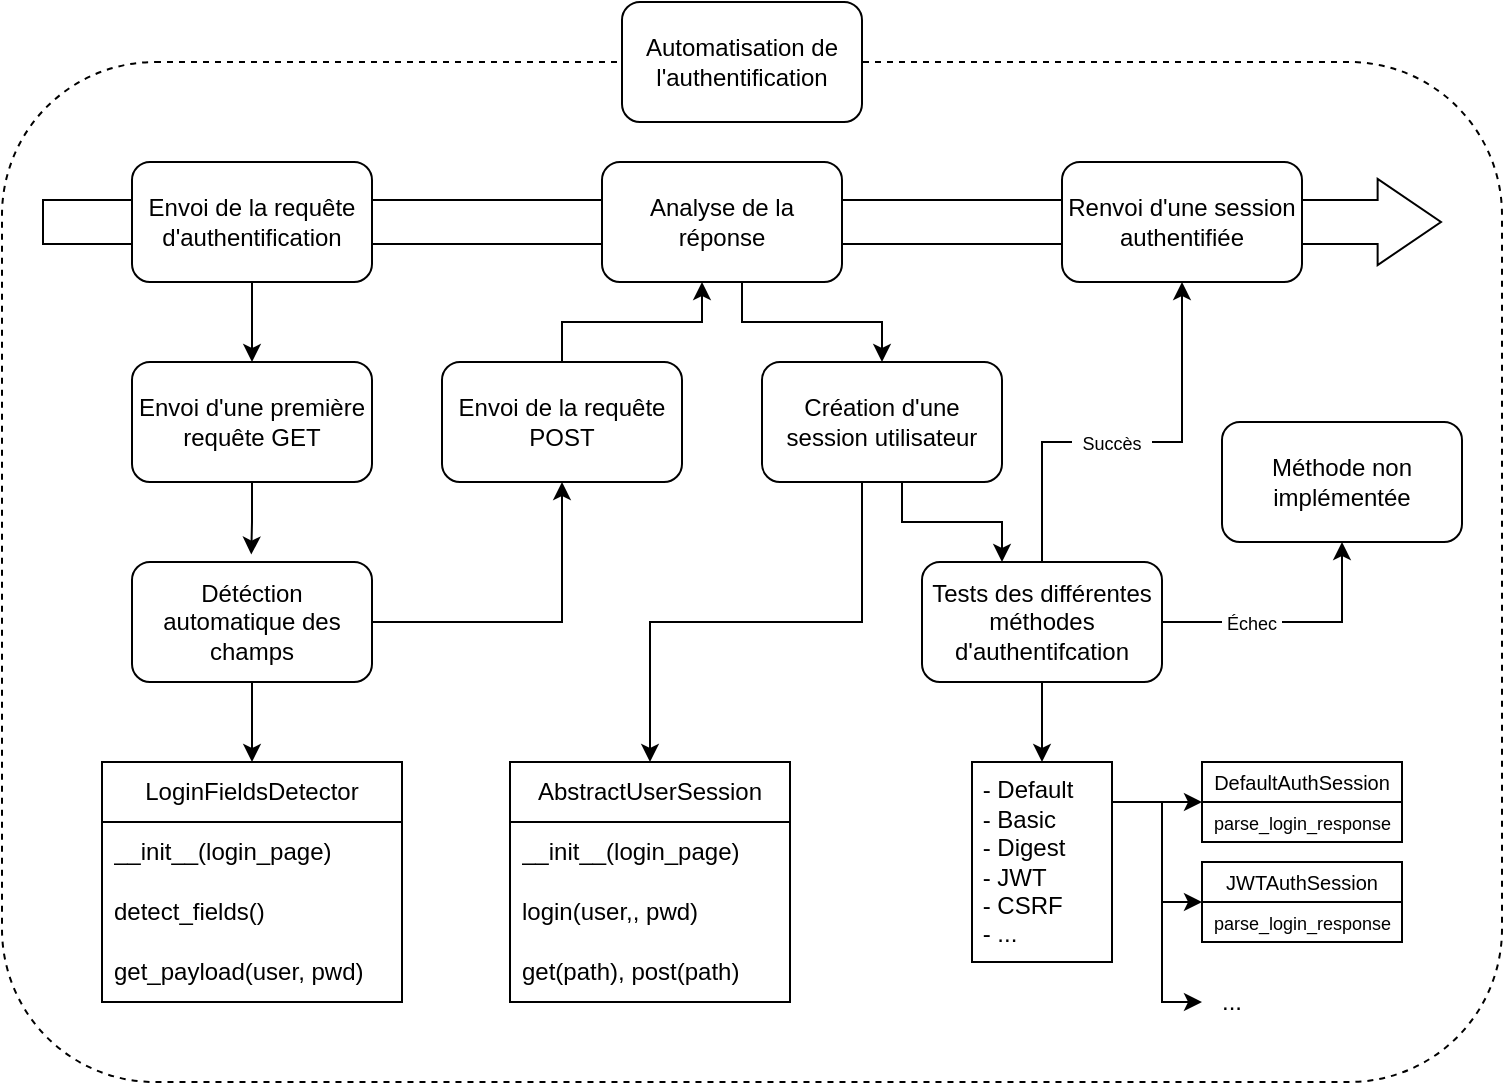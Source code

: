 <mxfile version="21.6.1" type="device">
  <diagram name="Page-1" id="q-o2l7RzmNL8ffkStTGo">
    <mxGraphModel dx="1434" dy="840" grid="1" gridSize="10" guides="1" tooltips="1" connect="1" arrows="1" fold="1" page="1" pageScale="1" pageWidth="827" pageHeight="1169" math="0" shadow="0">
      <root>
        <mxCell id="0" />
        <mxCell id="1" parent="0" />
        <mxCell id="rgVCSLVPxemaKffQFe9F-46" value="" style="rounded=1;whiteSpace=wrap;html=1;fillColor=none;dashed=1;" parent="1" vertex="1">
          <mxGeometry y="30" width="750" height="510" as="geometry" />
        </mxCell>
        <mxCell id="rgVCSLVPxemaKffQFe9F-43" value="" style="shape=flexArrow;endArrow=classic;html=1;rounded=0;width=22.105;endSize=10.229;" parent="1" edge="1">
          <mxGeometry width="50" height="50" relative="1" as="geometry">
            <mxPoint x="20" y="110" as="sourcePoint" />
            <mxPoint x="720" y="110" as="targetPoint" />
          </mxGeometry>
        </mxCell>
        <mxCell id="rgVCSLVPxemaKffQFe9F-1" value="Automatisation de l&#39;authentification" style="rounded=1;whiteSpace=wrap;html=1;" parent="1" vertex="1">
          <mxGeometry x="310" width="120" height="60" as="geometry" />
        </mxCell>
        <mxCell id="rgVCSLVPxemaKffQFe9F-16" style="edgeStyle=orthogonalEdgeStyle;rounded=0;orthogonalLoop=1;jettySize=auto;html=1;" parent="1" source="rgVCSLVPxemaKffQFe9F-3" target="rgVCSLVPxemaKffQFe9F-14" edge="1">
          <mxGeometry relative="1" as="geometry" />
        </mxCell>
        <mxCell id="rgVCSLVPxemaKffQFe9F-3" value="Envoi de la requête d&#39;authentification" style="rounded=1;whiteSpace=wrap;html=1;" parent="1" vertex="1">
          <mxGeometry x="65" y="80" width="120" height="60" as="geometry" />
        </mxCell>
        <mxCell id="rgVCSLVPxemaKffQFe9F-21" style="edgeStyle=orthogonalEdgeStyle;rounded=0;orthogonalLoop=1;jettySize=auto;html=1;" parent="1" source="rgVCSLVPxemaKffQFe9F-4" target="rgVCSLVPxemaKffQFe9F-20" edge="1">
          <mxGeometry relative="1" as="geometry">
            <Array as="points">
              <mxPoint x="370" y="160" />
              <mxPoint x="440" y="160" />
            </Array>
          </mxGeometry>
        </mxCell>
        <mxCell id="rgVCSLVPxemaKffQFe9F-4" value="Analyse de la réponse" style="rounded=1;whiteSpace=wrap;html=1;" parent="1" vertex="1">
          <mxGeometry x="300" y="80" width="120" height="60" as="geometry" />
        </mxCell>
        <mxCell id="rgVCSLVPxemaKffQFe9F-6" value="LoginFieldsDetector" style="swimlane;fontStyle=0;childLayout=stackLayout;horizontal=1;startSize=30;horizontalStack=0;resizeParent=1;resizeParentMax=0;resizeLast=0;collapsible=1;marginBottom=0;whiteSpace=wrap;html=1;" parent="1" vertex="1">
          <mxGeometry x="50" y="380" width="150" height="120" as="geometry" />
        </mxCell>
        <mxCell id="rgVCSLVPxemaKffQFe9F-7" value="__init__(login_page)" style="text;strokeColor=none;fillColor=none;align=left;verticalAlign=middle;spacingLeft=4;spacingRight=4;overflow=hidden;points=[[0,0.5],[1,0.5]];portConstraint=eastwest;rotatable=0;whiteSpace=wrap;html=1;" parent="rgVCSLVPxemaKffQFe9F-6" vertex="1">
          <mxGeometry y="30" width="150" height="30" as="geometry" />
        </mxCell>
        <mxCell id="rgVCSLVPxemaKffQFe9F-8" value="detect_fields()" style="text;strokeColor=none;fillColor=none;align=left;verticalAlign=middle;spacingLeft=4;spacingRight=4;overflow=hidden;points=[[0,0.5],[1,0.5]];portConstraint=eastwest;rotatable=0;whiteSpace=wrap;html=1;" parent="rgVCSLVPxemaKffQFe9F-6" vertex="1">
          <mxGeometry y="60" width="150" height="30" as="geometry" />
        </mxCell>
        <mxCell id="rgVCSLVPxemaKffQFe9F-9" value="get_payload(user, pwd)" style="text;strokeColor=none;fillColor=none;align=left;verticalAlign=middle;spacingLeft=4;spacingRight=4;overflow=hidden;points=[[0,0.5],[1,0.5]];portConstraint=eastwest;rotatable=0;whiteSpace=wrap;html=1;" parent="rgVCSLVPxemaKffQFe9F-6" vertex="1">
          <mxGeometry y="90" width="150" height="30" as="geometry" />
        </mxCell>
        <mxCell id="rgVCSLVPxemaKffQFe9F-13" style="edgeStyle=orthogonalEdgeStyle;rounded=0;orthogonalLoop=1;jettySize=auto;html=1;" parent="1" source="rgVCSLVPxemaKffQFe9F-10" target="rgVCSLVPxemaKffQFe9F-6" edge="1">
          <mxGeometry relative="1" as="geometry" />
        </mxCell>
        <mxCell id="rgVCSLVPxemaKffQFe9F-17" style="edgeStyle=orthogonalEdgeStyle;rounded=0;orthogonalLoop=1;jettySize=auto;html=1;" parent="1" source="rgVCSLVPxemaKffQFe9F-10" target="rgVCSLVPxemaKffQFe9F-18" edge="1">
          <mxGeometry relative="1" as="geometry">
            <mxPoint x="240" y="310" as="targetPoint" />
          </mxGeometry>
        </mxCell>
        <mxCell id="rgVCSLVPxemaKffQFe9F-10" value="Détéction automatique des champs" style="rounded=1;whiteSpace=wrap;html=1;" parent="1" vertex="1">
          <mxGeometry x="65" y="280" width="120" height="60" as="geometry" />
        </mxCell>
        <mxCell id="rgVCSLVPxemaKffQFe9F-15" style="edgeStyle=orthogonalEdgeStyle;rounded=0;orthogonalLoop=1;jettySize=auto;html=1;entryX=0.497;entryY=-0.062;entryDx=0;entryDy=0;entryPerimeter=0;" parent="1" source="rgVCSLVPxemaKffQFe9F-14" target="rgVCSLVPxemaKffQFe9F-10" edge="1">
          <mxGeometry relative="1" as="geometry" />
        </mxCell>
        <mxCell id="rgVCSLVPxemaKffQFe9F-14" value="Envoi d&#39;une première requête GET" style="rounded=1;whiteSpace=wrap;html=1;" parent="1" vertex="1">
          <mxGeometry x="65" y="180" width="120" height="60" as="geometry" />
        </mxCell>
        <mxCell id="rgVCSLVPxemaKffQFe9F-19" style="edgeStyle=orthogonalEdgeStyle;rounded=0;orthogonalLoop=1;jettySize=auto;html=1;" parent="1" source="rgVCSLVPxemaKffQFe9F-18" target="rgVCSLVPxemaKffQFe9F-4" edge="1">
          <mxGeometry relative="1" as="geometry">
            <Array as="points">
              <mxPoint x="280" y="160" />
              <mxPoint x="350" y="160" />
            </Array>
          </mxGeometry>
        </mxCell>
        <mxCell id="rgVCSLVPxemaKffQFe9F-18" value="Envoi de la requête POST" style="rounded=1;whiteSpace=wrap;html=1;" parent="1" vertex="1">
          <mxGeometry x="220" y="180" width="120" height="60" as="geometry" />
        </mxCell>
        <mxCell id="rgVCSLVPxemaKffQFe9F-23" style="edgeStyle=orthogonalEdgeStyle;rounded=0;orthogonalLoop=1;jettySize=auto;html=1;" parent="1" source="rgVCSLVPxemaKffQFe9F-20" target="rgVCSLVPxemaKffQFe9F-22" edge="1">
          <mxGeometry relative="1" as="geometry">
            <Array as="points">
              <mxPoint x="450" y="260" />
              <mxPoint x="500" y="260" />
            </Array>
          </mxGeometry>
        </mxCell>
        <mxCell id="rgVCSLVPxemaKffQFe9F-28" style="edgeStyle=orthogonalEdgeStyle;rounded=0;orthogonalLoop=1;jettySize=auto;html=1;" parent="1" source="rgVCSLVPxemaKffQFe9F-20" target="rgVCSLVPxemaKffQFe9F-24" edge="1">
          <mxGeometry relative="1" as="geometry">
            <Array as="points">
              <mxPoint x="430" y="310" />
              <mxPoint x="324" y="310" />
            </Array>
          </mxGeometry>
        </mxCell>
        <mxCell id="rgVCSLVPxemaKffQFe9F-20" value="Création d&#39;une session utilisateur" style="rounded=1;whiteSpace=wrap;html=1;" parent="1" vertex="1">
          <mxGeometry x="380" y="180" width="120" height="60" as="geometry" />
        </mxCell>
        <mxCell id="rgVCSLVPxemaKffQFe9F-31" style="edgeStyle=orthogonalEdgeStyle;rounded=0;orthogonalLoop=1;jettySize=auto;html=1;entryX=0.5;entryY=0;entryDx=0;entryDy=0;" parent="1" source="rgVCSLVPxemaKffQFe9F-22" target="rgVCSLVPxemaKffQFe9F-30" edge="1">
          <mxGeometry relative="1" as="geometry" />
        </mxCell>
        <mxCell id="rgVCSLVPxemaKffQFe9F-34" style="edgeStyle=orthogonalEdgeStyle;rounded=0;orthogonalLoop=1;jettySize=auto;html=1;" parent="1" source="rgVCSLVPxemaKffQFe9F-39" target="rgVCSLVPxemaKffQFe9F-35" edge="1">
          <mxGeometry relative="1" as="geometry">
            <mxPoint x="620.0" y="310" as="targetPoint" />
            <Array as="points">
              <mxPoint x="670" y="310" />
            </Array>
          </mxGeometry>
        </mxCell>
        <mxCell id="rgVCSLVPxemaKffQFe9F-22" value="Tests des différentes méthodes d&#39;authentifcation" style="rounded=1;whiteSpace=wrap;html=1;" parent="1" vertex="1">
          <mxGeometry x="460" y="280" width="120" height="60" as="geometry" />
        </mxCell>
        <mxCell id="rgVCSLVPxemaKffQFe9F-24" value="AbstractUserSession" style="swimlane;fontStyle=0;childLayout=stackLayout;horizontal=1;startSize=30;horizontalStack=0;resizeParent=1;resizeParentMax=0;resizeLast=0;collapsible=1;marginBottom=0;whiteSpace=wrap;html=1;" parent="1" vertex="1">
          <mxGeometry x="254" y="380" width="140" height="120" as="geometry">
            <mxRectangle x="260" y="440" width="110" height="30" as="alternateBounds" />
          </mxGeometry>
        </mxCell>
        <mxCell id="rgVCSLVPxemaKffQFe9F-25" value="__init__(login_page)" style="text;strokeColor=none;fillColor=none;align=left;verticalAlign=middle;spacingLeft=4;spacingRight=4;overflow=hidden;points=[[0,0.5],[1,0.5]];portConstraint=eastwest;rotatable=0;whiteSpace=wrap;html=1;" parent="rgVCSLVPxemaKffQFe9F-24" vertex="1">
          <mxGeometry y="30" width="140" height="30" as="geometry" />
        </mxCell>
        <mxCell id="rgVCSLVPxemaKffQFe9F-26" value="login(user,, pwd)" style="text;strokeColor=none;fillColor=none;align=left;verticalAlign=middle;spacingLeft=4;spacingRight=4;overflow=hidden;points=[[0,0.5],[1,0.5]];portConstraint=eastwest;rotatable=0;whiteSpace=wrap;html=1;" parent="rgVCSLVPxemaKffQFe9F-24" vertex="1">
          <mxGeometry y="60" width="140" height="30" as="geometry" />
        </mxCell>
        <mxCell id="rgVCSLVPxemaKffQFe9F-27" value="get(path), post(path)" style="text;strokeColor=none;fillColor=none;align=left;verticalAlign=middle;spacingLeft=4;spacingRight=4;overflow=hidden;points=[[0,0.5],[1,0.5]];portConstraint=eastwest;rotatable=0;whiteSpace=wrap;html=1;" parent="rgVCSLVPxemaKffQFe9F-24" vertex="1">
          <mxGeometry y="90" width="140" height="30" as="geometry" />
        </mxCell>
        <mxCell id="rgVCSLVPxemaKffQFe9F-55" style="edgeStyle=orthogonalEdgeStyle;rounded=0;orthogonalLoop=1;jettySize=auto;html=1;" parent="1" source="rgVCSLVPxemaKffQFe9F-30" target="rgVCSLVPxemaKffQFe9F-47" edge="1">
          <mxGeometry relative="1" as="geometry">
            <Array as="points">
              <mxPoint x="580" y="400" />
              <mxPoint x="580" y="400" />
            </Array>
          </mxGeometry>
        </mxCell>
        <mxCell id="rgVCSLVPxemaKffQFe9F-56" style="edgeStyle=orthogonalEdgeStyle;rounded=0;orthogonalLoop=1;jettySize=auto;html=1;" parent="1" source="rgVCSLVPxemaKffQFe9F-30" target="rgVCSLVPxemaKffQFe9F-53" edge="1">
          <mxGeometry relative="1" as="geometry">
            <Array as="points">
              <mxPoint x="580" y="400" />
              <mxPoint x="580" y="450" />
            </Array>
          </mxGeometry>
        </mxCell>
        <mxCell id="rgVCSLVPxemaKffQFe9F-60" style="edgeStyle=orthogonalEdgeStyle;rounded=0;orthogonalLoop=1;jettySize=auto;html=1;" parent="1" source="rgVCSLVPxemaKffQFe9F-30" target="rgVCSLVPxemaKffQFe9F-59" edge="1">
          <mxGeometry relative="1" as="geometry">
            <Array as="points">
              <mxPoint x="580" y="400" />
              <mxPoint x="580" y="500" />
            </Array>
          </mxGeometry>
        </mxCell>
        <mxCell id="rgVCSLVPxemaKffQFe9F-30" value="&lt;span style=&quot;background-color: initial;&quot;&gt;&amp;nbsp;- Default&lt;/span&gt;&lt;br&gt;&lt;span style=&quot;background-color: initial;&quot;&gt;&amp;nbsp;- Basic&lt;/span&gt;&lt;br&gt;&lt;span style=&quot;background-color: initial;&quot;&gt;&amp;nbsp;- Digest&lt;/span&gt;&lt;br&gt;&lt;span style=&quot;background-color: initial;&quot;&gt;&amp;nbsp;- JWT&lt;/span&gt;&lt;br&gt;&lt;span style=&quot;background-color: initial;&quot;&gt;&amp;nbsp;- CSRF&lt;/span&gt;&lt;br&gt;&lt;span style=&quot;background-color: initial;&quot;&gt;&amp;nbsp;- ...&lt;/span&gt;" style="rounded=0;whiteSpace=wrap;html=1;align=left;" parent="1" vertex="1">
          <mxGeometry x="485" y="380" width="70" height="100" as="geometry" />
        </mxCell>
        <mxCell id="rgVCSLVPxemaKffQFe9F-32" value="Renvoi d&#39;une session authentifiée" style="rounded=1;whiteSpace=wrap;html=1;" parent="1" vertex="1">
          <mxGeometry x="530" y="80" width="120" height="60" as="geometry" />
        </mxCell>
        <mxCell id="rgVCSLVPxemaKffQFe9F-35" value="Méthode non implémentée" style="rounded=1;whiteSpace=wrap;html=1;" parent="1" vertex="1">
          <mxGeometry x="610.0" y="210" width="120" height="60" as="geometry" />
        </mxCell>
        <mxCell id="rgVCSLVPxemaKffQFe9F-36" value="" style="edgeStyle=orthogonalEdgeStyle;rounded=0;orthogonalLoop=1;jettySize=auto;html=1;endArrow=none;endFill=0;" parent="1" source="rgVCSLVPxemaKffQFe9F-22" target="rgVCSLVPxemaKffQFe9F-37" edge="1">
          <mxGeometry relative="1" as="geometry">
            <mxPoint x="530" y="280" as="sourcePoint" />
            <mxPoint x="600" y="140" as="targetPoint" />
            <Array as="points">
              <mxPoint x="520" y="220" />
            </Array>
          </mxGeometry>
        </mxCell>
        <mxCell id="rgVCSLVPxemaKffQFe9F-41" style="edgeStyle=orthogonalEdgeStyle;rounded=0;orthogonalLoop=1;jettySize=auto;html=1;entryX=0.5;entryY=1;entryDx=0;entryDy=0;" parent="1" source="rgVCSLVPxemaKffQFe9F-37" target="rgVCSLVPxemaKffQFe9F-32" edge="1">
          <mxGeometry relative="1" as="geometry">
            <Array as="points">
              <mxPoint x="590" y="220" />
            </Array>
          </mxGeometry>
        </mxCell>
        <mxCell id="rgVCSLVPxemaKffQFe9F-37" value="&lt;font style=&quot;font-size: 9px;&quot;&gt;Succès&lt;/font&gt;" style="text;html=1;strokeColor=none;fillColor=none;align=center;verticalAlign=middle;whiteSpace=wrap;rounded=0;" parent="1" vertex="1">
          <mxGeometry x="535" y="210" width="40" height="20" as="geometry" />
        </mxCell>
        <mxCell id="rgVCSLVPxemaKffQFe9F-38" value="" style="edgeStyle=orthogonalEdgeStyle;rounded=0;orthogonalLoop=1;jettySize=auto;html=1;endArrow=none;endFill=0;" parent="1" source="rgVCSLVPxemaKffQFe9F-22" target="rgVCSLVPxemaKffQFe9F-39" edge="1">
          <mxGeometry relative="1" as="geometry">
            <mxPoint x="640" y="310" as="targetPoint" />
            <mxPoint x="580" y="310" as="sourcePoint" />
          </mxGeometry>
        </mxCell>
        <mxCell id="rgVCSLVPxemaKffQFe9F-39" value="&lt;font style=&quot;font-size: 9px;&quot;&gt;Échec&lt;/font&gt;" style="text;html=1;strokeColor=none;fillColor=none;align=center;verticalAlign=middle;whiteSpace=wrap;rounded=0;" parent="1" vertex="1">
          <mxGeometry x="610" y="302.5" width="30" height="15" as="geometry" />
        </mxCell>
        <mxCell id="rgVCSLVPxemaKffQFe9F-40" style="edgeStyle=orthogonalEdgeStyle;rounded=0;orthogonalLoop=1;jettySize=auto;html=1;exitX=0.5;exitY=1;exitDx=0;exitDy=0;" parent="1" source="rgVCSLVPxemaKffQFe9F-37" target="rgVCSLVPxemaKffQFe9F-37" edge="1">
          <mxGeometry relative="1" as="geometry" />
        </mxCell>
        <mxCell id="rgVCSLVPxemaKffQFe9F-47" value="&lt;font style=&quot;font-size: 10px;&quot;&gt;DefaultAuthSession&lt;/font&gt;" style="swimlane;fontStyle=0;childLayout=stackLayout;horizontal=1;startSize=20;horizontalStack=0;resizeParent=1;resizeParentMax=0;resizeLast=0;collapsible=1;marginBottom=0;whiteSpace=wrap;html=1;" parent="1" vertex="1">
          <mxGeometry x="600" y="380" width="100" height="40" as="geometry">
            <mxRectangle x="580" y="440" width="130" height="30" as="alternateBounds" />
          </mxGeometry>
        </mxCell>
        <mxCell id="rgVCSLVPxemaKffQFe9F-48" value="&lt;font style=&quot;font-size: 9px;&quot;&gt;parse_login_response&lt;/font&gt;" style="text;strokeColor=none;fillColor=none;align=left;verticalAlign=middle;spacingLeft=4;spacingRight=4;overflow=hidden;points=[[0,0.5],[1,0.5]];portConstraint=eastwest;rotatable=0;whiteSpace=wrap;html=1;" parent="rgVCSLVPxemaKffQFe9F-47" vertex="1">
          <mxGeometry y="20" width="100" height="20" as="geometry" />
        </mxCell>
        <mxCell id="rgVCSLVPxemaKffQFe9F-53" value="&lt;font style=&quot;font-size: 10px;&quot;&gt;JWTAuthSession&lt;/font&gt;" style="swimlane;fontStyle=0;childLayout=stackLayout;horizontal=1;startSize=20;horizontalStack=0;resizeParent=1;resizeParentMax=0;resizeLast=0;collapsible=1;marginBottom=0;whiteSpace=wrap;html=1;" parent="1" vertex="1">
          <mxGeometry x="600" y="430" width="100" height="40" as="geometry">
            <mxRectangle x="580" y="440" width="130" height="30" as="alternateBounds" />
          </mxGeometry>
        </mxCell>
        <mxCell id="rgVCSLVPxemaKffQFe9F-54" value="&lt;font style=&quot;font-size: 9px;&quot;&gt;parse_login_response&lt;/font&gt;" style="text;strokeColor=none;fillColor=none;align=left;verticalAlign=middle;spacingLeft=4;spacingRight=4;overflow=hidden;points=[[0,0.5],[1,0.5]];portConstraint=eastwest;rotatable=0;whiteSpace=wrap;html=1;" parent="rgVCSLVPxemaKffQFe9F-53" vertex="1">
          <mxGeometry y="20" width="100" height="20" as="geometry" />
        </mxCell>
        <mxCell id="rgVCSLVPxemaKffQFe9F-59" value="..." style="text;html=1;strokeColor=none;fillColor=none;align=center;verticalAlign=middle;whiteSpace=wrap;rounded=0;" parent="1" vertex="1">
          <mxGeometry x="600" y="490" width="30" height="20" as="geometry" />
        </mxCell>
      </root>
    </mxGraphModel>
  </diagram>
</mxfile>
